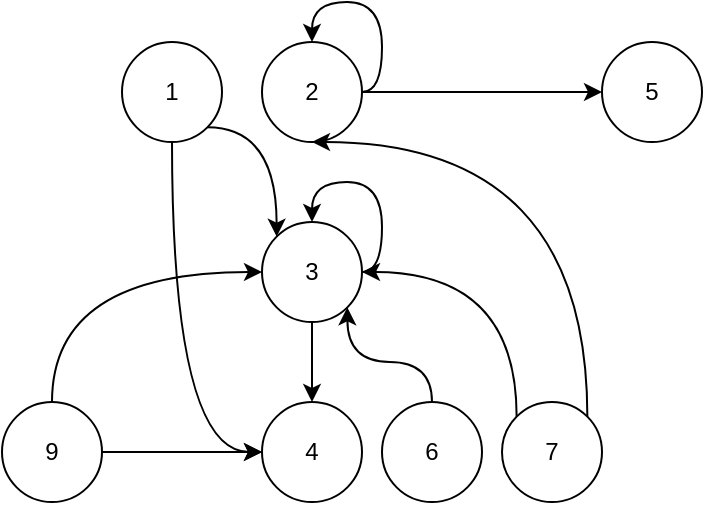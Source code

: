 <mxfile version="16.0.2" type="device"><diagram id="sURq20OMfc-YnosV0wpW" name="Page-1"><mxGraphModel dx="782" dy="1631" grid="1" gridSize="10" guides="1" tooltips="1" connect="1" arrows="1" fold="1" page="1" pageScale="1" pageWidth="850" pageHeight="1100" math="0" shadow="0"><root><mxCell id="0"/><mxCell id="1" parent="0"/><mxCell id="XBHr8uzkVB5yfGlBy6Nt-1" style="edgeStyle=orthogonalEdgeStyle;rounded=0;orthogonalLoop=1;jettySize=auto;html=1;exitX=1;exitY=1;exitDx=0;exitDy=0;entryX=0;entryY=0;entryDx=0;entryDy=0;curved=1;" edge="1" parent="1" source="gn05vBTfC9iLrm8tWsvV-1" target="gn05vBTfC9iLrm8tWsvV-3"><mxGeometry relative="1" as="geometry"/></mxCell><mxCell id="XBHr8uzkVB5yfGlBy6Nt-2" style="edgeStyle=orthogonalEdgeStyle;curved=1;rounded=0;orthogonalLoop=1;jettySize=auto;html=1;exitX=0.5;exitY=1;exitDx=0;exitDy=0;entryX=0;entryY=0.5;entryDx=0;entryDy=0;" edge="1" parent="1" source="gn05vBTfC9iLrm8tWsvV-1" target="gn05vBTfC9iLrm8tWsvV-4"><mxGeometry relative="1" as="geometry"/></mxCell><mxCell id="gn05vBTfC9iLrm8tWsvV-1" value="1" style="ellipse;whiteSpace=wrap;html=1;aspect=fixed;" parent="1" vertex="1"><mxGeometry x="130" y="-20" width="50" height="50" as="geometry"/></mxCell><mxCell id="XBHr8uzkVB5yfGlBy6Nt-4" style="edgeStyle=orthogonalEdgeStyle;curved=1;rounded=0;orthogonalLoop=1;jettySize=auto;html=1;exitX=1;exitY=0.5;exitDx=0;exitDy=0;entryX=0;entryY=0.5;entryDx=0;entryDy=0;" edge="1" parent="1" source="gn05vBTfC9iLrm8tWsvV-2" target="gn05vBTfC9iLrm8tWsvV-5"><mxGeometry relative="1" as="geometry"><Array as="points"><mxPoint x="360" y="5"/><mxPoint x="360" y="5"/></Array></mxGeometry></mxCell><mxCell id="gn05vBTfC9iLrm8tWsvV-2" value="2" style="ellipse;whiteSpace=wrap;html=1;aspect=fixed;" parent="1" vertex="1"><mxGeometry x="200" y="-20" width="50" height="50" as="geometry"/></mxCell><mxCell id="XBHr8uzkVB5yfGlBy6Nt-6" style="edgeStyle=orthogonalEdgeStyle;curved=1;rounded=0;orthogonalLoop=1;jettySize=auto;html=1;exitX=0.5;exitY=1;exitDx=0;exitDy=0;entryX=0.5;entryY=0;entryDx=0;entryDy=0;" edge="1" parent="1" source="gn05vBTfC9iLrm8tWsvV-3" target="gn05vBTfC9iLrm8tWsvV-4"><mxGeometry relative="1" as="geometry"/></mxCell><mxCell id="gn05vBTfC9iLrm8tWsvV-3" value="3" style="ellipse;whiteSpace=wrap;html=1;aspect=fixed;" parent="1" vertex="1"><mxGeometry x="200" y="70" width="50" height="50" as="geometry"/></mxCell><mxCell id="gn05vBTfC9iLrm8tWsvV-4" value="4" style="ellipse;whiteSpace=wrap;html=1;aspect=fixed;" parent="1" vertex="1"><mxGeometry x="200" y="160" width="50" height="50" as="geometry"/></mxCell><mxCell id="gn05vBTfC9iLrm8tWsvV-5" value="5" style="ellipse;whiteSpace=wrap;html=1;aspect=fixed;" parent="1" vertex="1"><mxGeometry x="370" y="-20" width="50" height="50" as="geometry"/></mxCell><mxCell id="XBHr8uzkVB5yfGlBy6Nt-7" style="edgeStyle=orthogonalEdgeStyle;curved=1;rounded=0;orthogonalLoop=1;jettySize=auto;html=1;exitX=0.5;exitY=0;exitDx=0;exitDy=0;entryX=1;entryY=1;entryDx=0;entryDy=0;" edge="1" parent="1" source="gn05vBTfC9iLrm8tWsvV-6" target="gn05vBTfC9iLrm8tWsvV-3"><mxGeometry relative="1" as="geometry"/></mxCell><mxCell id="gn05vBTfC9iLrm8tWsvV-6" value="6" style="ellipse;whiteSpace=wrap;html=1;aspect=fixed;" parent="1" vertex="1"><mxGeometry x="260" y="160" width="50" height="50" as="geometry"/></mxCell><mxCell id="XBHr8uzkVB5yfGlBy6Nt-8" style="edgeStyle=orthogonalEdgeStyle;curved=1;rounded=0;orthogonalLoop=1;jettySize=auto;html=1;exitX=0;exitY=0;exitDx=0;exitDy=0;entryX=1;entryY=0.5;entryDx=0;entryDy=0;" edge="1" parent="1" source="gn05vBTfC9iLrm8tWsvV-7" target="gn05vBTfC9iLrm8tWsvV-3"><mxGeometry relative="1" as="geometry"><Array as="points"><mxPoint x="327" y="95"/></Array></mxGeometry></mxCell><mxCell id="XBHr8uzkVB5yfGlBy6Nt-9" style="edgeStyle=orthogonalEdgeStyle;curved=1;rounded=0;orthogonalLoop=1;jettySize=auto;html=1;exitX=1;exitY=0;exitDx=0;exitDy=0;entryX=0.5;entryY=1;entryDx=0;entryDy=0;" edge="1" parent="1" source="gn05vBTfC9iLrm8tWsvV-7" target="gn05vBTfC9iLrm8tWsvV-2"><mxGeometry relative="1" as="geometry"><Array as="points"><mxPoint x="363" y="30"/></Array></mxGeometry></mxCell><mxCell id="gn05vBTfC9iLrm8tWsvV-7" value="7" style="ellipse;whiteSpace=wrap;html=1;aspect=fixed;" parent="1" vertex="1"><mxGeometry x="320" y="160" width="50" height="50" as="geometry"/></mxCell><mxCell id="XBHr8uzkVB5yfGlBy6Nt-10" style="edgeStyle=orthogonalEdgeStyle;curved=1;rounded=0;orthogonalLoop=1;jettySize=auto;html=1;exitX=0.5;exitY=0;exitDx=0;exitDy=0;entryX=0;entryY=0.5;entryDx=0;entryDy=0;" edge="1" parent="1" source="gn05vBTfC9iLrm8tWsvV-9" target="gn05vBTfC9iLrm8tWsvV-3"><mxGeometry relative="1" as="geometry"/></mxCell><mxCell id="XBHr8uzkVB5yfGlBy6Nt-11" style="edgeStyle=orthogonalEdgeStyle;curved=1;rounded=0;orthogonalLoop=1;jettySize=auto;html=1;exitX=1;exitY=0.5;exitDx=0;exitDy=0;entryX=0;entryY=0.5;entryDx=0;entryDy=0;" edge="1" parent="1" source="gn05vBTfC9iLrm8tWsvV-9" target="gn05vBTfC9iLrm8tWsvV-4"><mxGeometry relative="1" as="geometry"/></mxCell><mxCell id="gn05vBTfC9iLrm8tWsvV-9" value="9" style="ellipse;whiteSpace=wrap;html=1;aspect=fixed;" parent="1" vertex="1"><mxGeometry x="70" y="160" width="50" height="50" as="geometry"/></mxCell><mxCell id="XBHr8uzkVB5yfGlBy6Nt-3" style="edgeStyle=orthogonalEdgeStyle;curved=1;rounded=0;orthogonalLoop=1;jettySize=auto;html=1;exitX=1;exitY=0.5;exitDx=0;exitDy=0;entryX=0.5;entryY=0;entryDx=0;entryDy=0;" edge="1" parent="1" source="gn05vBTfC9iLrm8tWsvV-2" target="gn05vBTfC9iLrm8tWsvV-2"><mxGeometry relative="1" as="geometry"><Array as="points"><mxPoint x="260" y="5"/><mxPoint x="260" y="-40"/><mxPoint x="225" y="-40"/></Array></mxGeometry></mxCell><mxCell id="XBHr8uzkVB5yfGlBy6Nt-5" style="edgeStyle=orthogonalEdgeStyle;curved=1;rounded=0;orthogonalLoop=1;jettySize=auto;html=1;exitX=1;exitY=0.5;exitDx=0;exitDy=0;entryX=0.5;entryY=0;entryDx=0;entryDy=0;" edge="1" parent="1" source="gn05vBTfC9iLrm8tWsvV-3" target="gn05vBTfC9iLrm8tWsvV-3"><mxGeometry relative="1" as="geometry"><Array as="points"><mxPoint x="260" y="95"/><mxPoint x="260" y="50"/><mxPoint x="225" y="50"/></Array></mxGeometry></mxCell></root></mxGraphModel></diagram></mxfile>